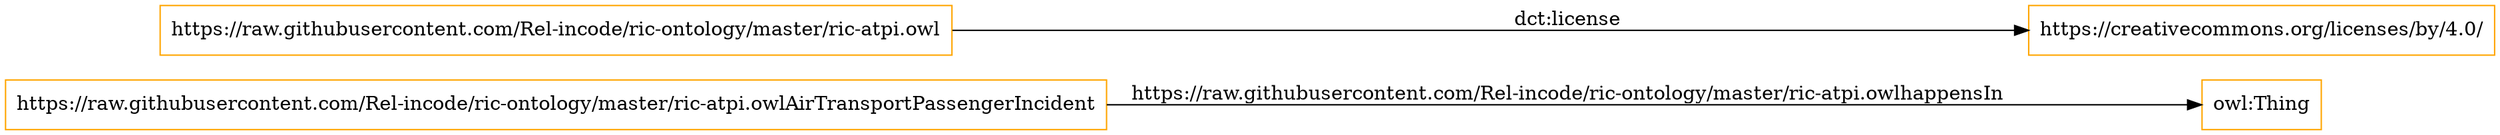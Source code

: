 digraph ar2dtool_diagram { 
rankdir=LR;
size="1501"
node [shape = rectangle, color="orange"]; "https://raw.githubusercontent.com/Rel-incode/ric-ontology/master/ric-atpi.owlAirTransportPassengerIncident" ; /*classes style*/
	"https://raw.githubusercontent.com/Rel-incode/ric-ontology/master/ric-atpi.owl" -> "https://creativecommons.org/licenses/by/4.0/" [ label = "dct:license" ];
	"https://raw.githubusercontent.com/Rel-incode/ric-ontology/master/ric-atpi.owlAirTransportPassengerIncident" -> "owl:Thing" [ label = "https://raw.githubusercontent.com/Rel-incode/ric-ontology/master/ric-atpi.owlhappensIn" ];

}
